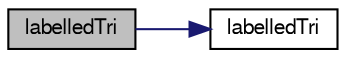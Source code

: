 digraph "labelledTri"
{
  bgcolor="transparent";
  edge [fontname="FreeSans",fontsize="10",labelfontname="FreeSans",labelfontsize="10"];
  node [fontname="FreeSans",fontsize="10",shape=record];
  rankdir="LR";
  Node3 [label="labelledTri",height=0.2,width=0.4,color="black", fillcolor="grey75", style="filled", fontcolor="black"];
  Node3 -> Node4 [color="midnightblue",fontsize="10",style="solid",fontname="FreeSans"];
  Node4 [label="labelledTri",height=0.2,width=0.4,color="black",URL="$a30566.html#a3a778cc5b5369b15522ff8c6b85ae489",tooltip="Construct null. "];
}
